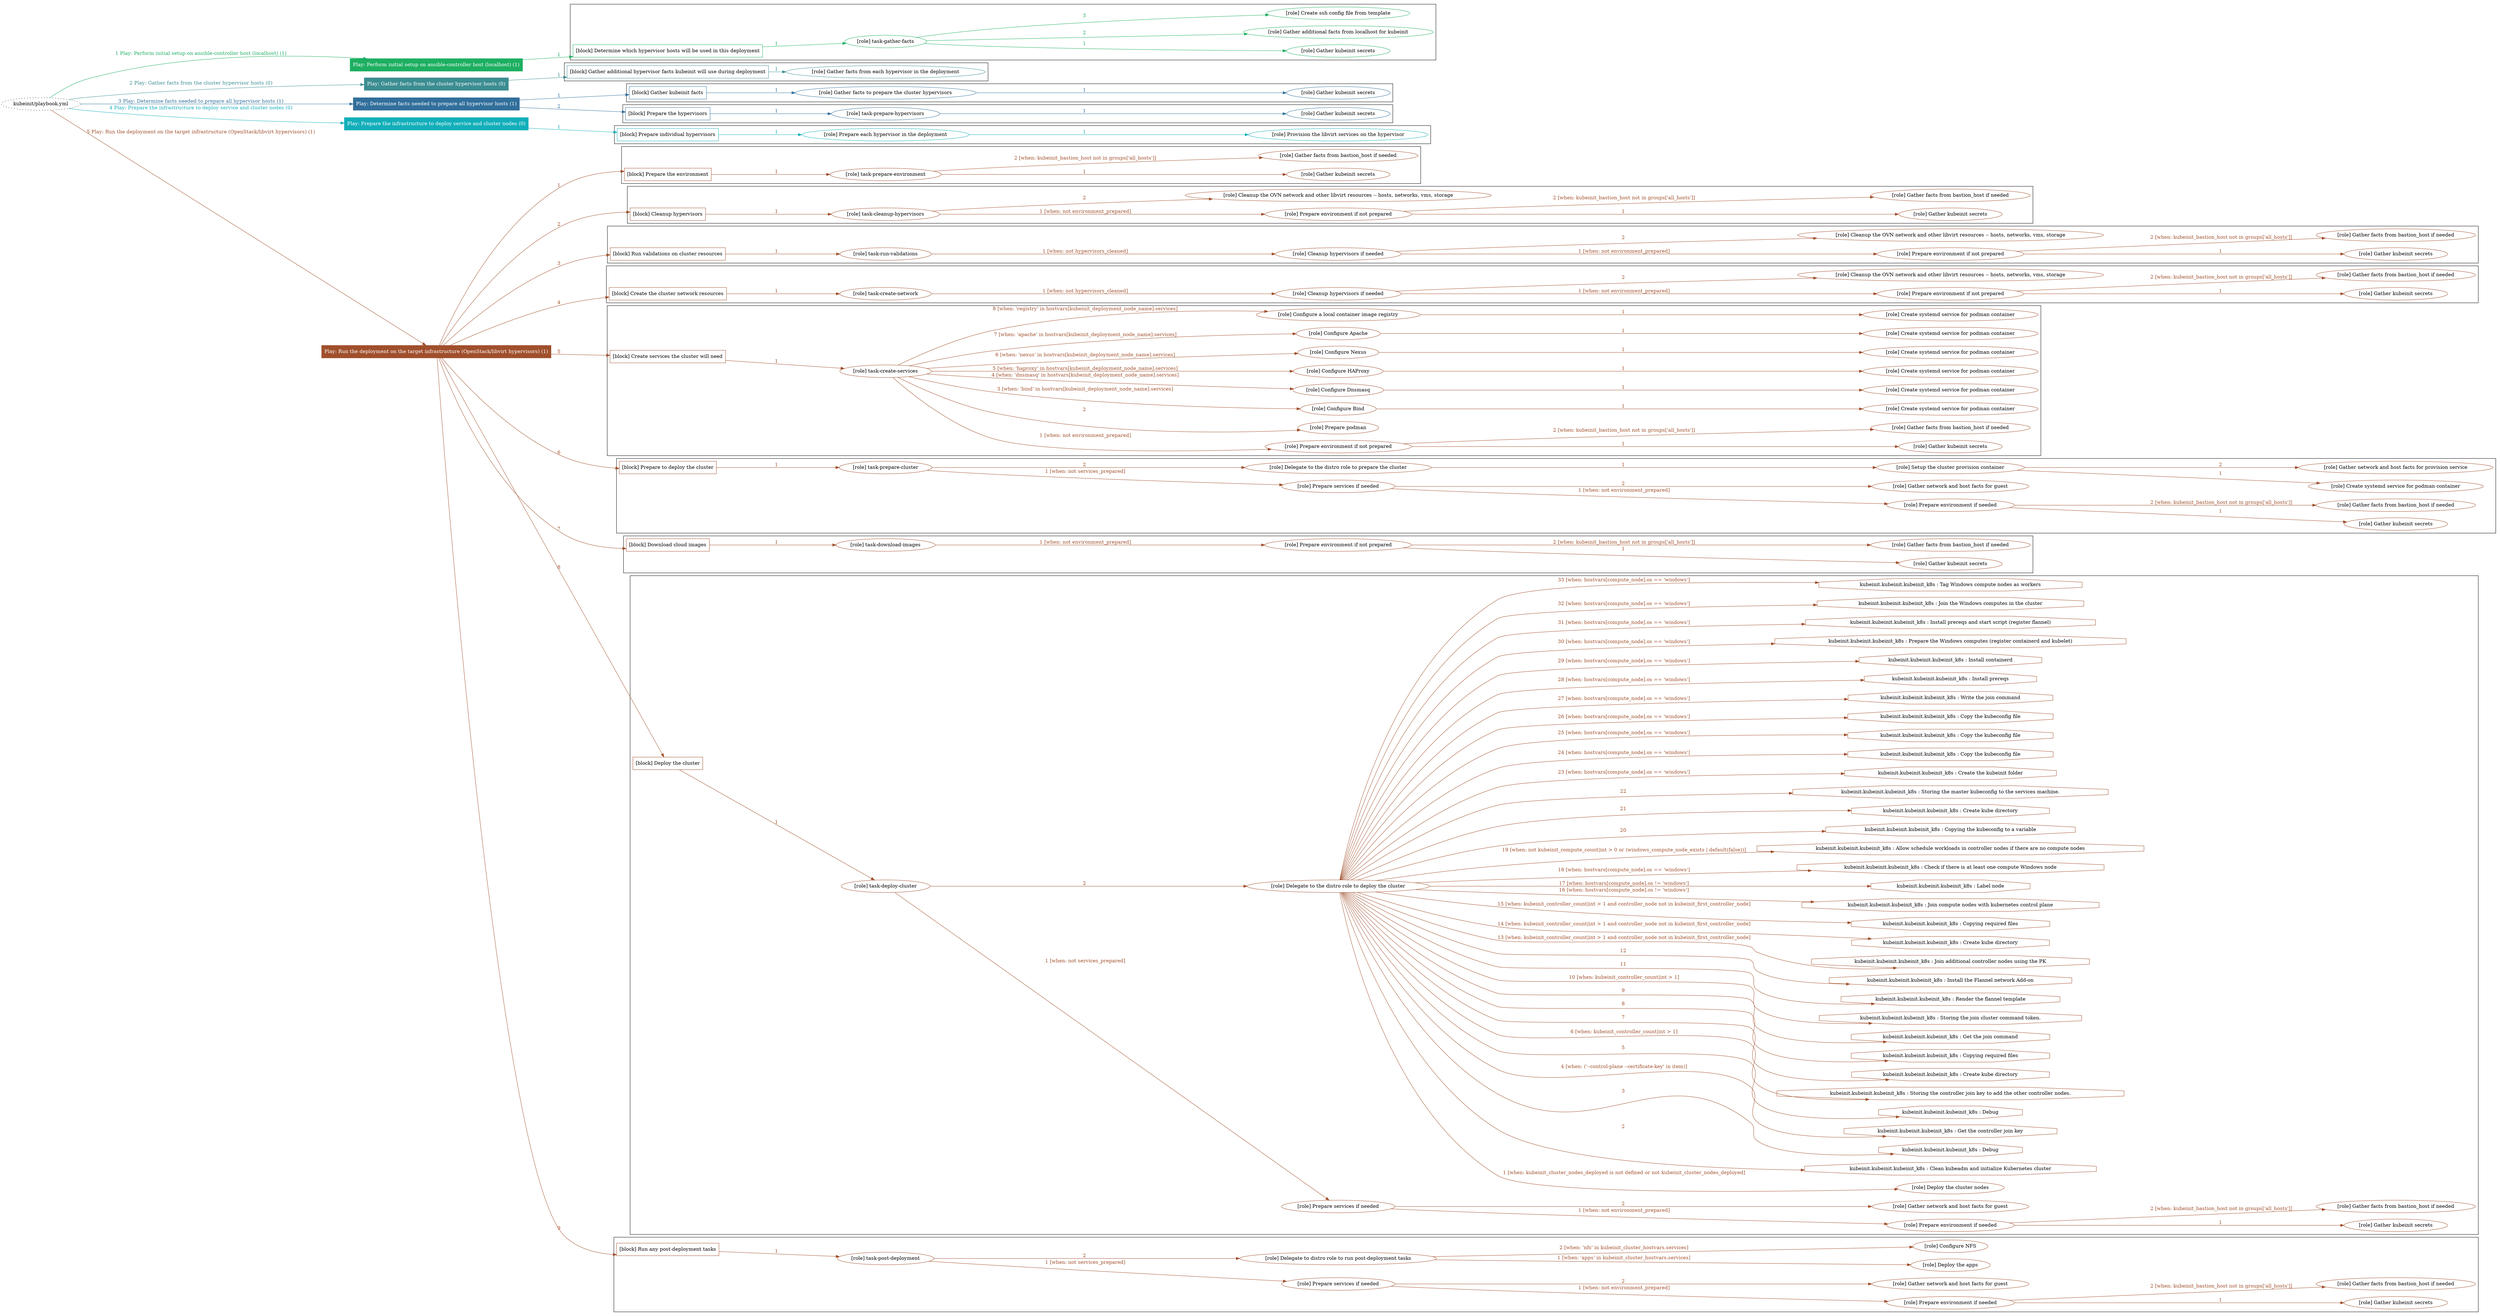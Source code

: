 digraph {
	graph [concentrate=true ordering=in rankdir=LR ratio=fill]
	edge [esep=5 sep=10]
	"kubeinit/playbook.yml" [URL="/home/runner/work/kubeinit/kubeinit/kubeinit/playbook.yml" id=playbook_4c40ba21 style=dotted]
	"kubeinit/playbook.yml" -> play_a3bd9e8a [label="1 Play: Perform initial setup on ansible-controller host (localhost) (1)" color="#1daf61" fontcolor="#1daf61" id=edge_play_a3bd9e8a labeltooltip="1 Play: Perform initial setup on ansible-controller host (localhost) (1)" tooltip="1 Play: Perform initial setup on ansible-controller host (localhost) (1)"]
	subgraph "Play: Perform initial setup on ansible-controller host (localhost) (1)" {
		play_a3bd9e8a [label="Play: Perform initial setup on ansible-controller host (localhost) (1)" URL="/home/runner/work/kubeinit/kubeinit/kubeinit/playbook.yml" color="#1daf61" fontcolor="#ffffff" id=play_a3bd9e8a shape=box style=filled tooltip=localhost]
		play_a3bd9e8a -> block_dda6b4a5 [label=1 color="#1daf61" fontcolor="#1daf61" id=edge_block_dda6b4a5 labeltooltip=1 tooltip=1]
		subgraph cluster_block_dda6b4a5 {
			block_dda6b4a5 [label="[block] Determine which hypervisor hosts will be used in this deployment" URL="/home/runner/work/kubeinit/kubeinit/kubeinit/playbook.yml" color="#1daf61" id=block_dda6b4a5 labeltooltip="Determine which hypervisor hosts will be used in this deployment" shape=box tooltip="Determine which hypervisor hosts will be used in this deployment"]
			block_dda6b4a5 -> role_efe2200c [label="1 " color="#1daf61" fontcolor="#1daf61" id=edge_role_efe2200c labeltooltip="1 " tooltip="1 "]
			subgraph "task-gather-facts" {
				role_efe2200c [label="[role] task-gather-facts" URL="/home/runner/work/kubeinit/kubeinit/kubeinit/playbook.yml" color="#1daf61" id=role_efe2200c tooltip="task-gather-facts"]
				role_efe2200c -> role_47bff3f2 [label="1 " color="#1daf61" fontcolor="#1daf61" id=edge_role_47bff3f2 labeltooltip="1 " tooltip="1 "]
				subgraph "Gather kubeinit secrets" {
					role_47bff3f2 [label="[role] Gather kubeinit secrets" URL="/home/runner/.ansible/collections/ansible_collections/kubeinit/kubeinit/roles/kubeinit_prepare/tasks/build_hypervisors_group.yml" color="#1daf61" id=role_47bff3f2 tooltip="Gather kubeinit secrets"]
				}
				role_efe2200c -> role_de232d3c [label="2 " color="#1daf61" fontcolor="#1daf61" id=edge_role_de232d3c labeltooltip="2 " tooltip="2 "]
				subgraph "Gather additional facts from localhost for kubeinit" {
					role_de232d3c [label="[role] Gather additional facts from localhost for kubeinit" URL="/home/runner/.ansible/collections/ansible_collections/kubeinit/kubeinit/roles/kubeinit_prepare/tasks/build_hypervisors_group.yml" color="#1daf61" id=role_de232d3c tooltip="Gather additional facts from localhost for kubeinit"]
				}
				role_efe2200c -> role_6bc94d20 [label="3 " color="#1daf61" fontcolor="#1daf61" id=edge_role_6bc94d20 labeltooltip="3 " tooltip="3 "]
				subgraph "Create ssh config file from template" {
					role_6bc94d20 [label="[role] Create ssh config file from template" URL="/home/runner/.ansible/collections/ansible_collections/kubeinit/kubeinit/roles/kubeinit_prepare/tasks/build_hypervisors_group.yml" color="#1daf61" id=role_6bc94d20 tooltip="Create ssh config file from template"]
				}
			}
		}
	}
	"kubeinit/playbook.yml" -> play_67f2993e [label="2 Play: Gather facts from the cluster hypervisor hosts (0)" color="#3b8d91" fontcolor="#3b8d91" id=edge_play_67f2993e labeltooltip="2 Play: Gather facts from the cluster hypervisor hosts (0)" tooltip="2 Play: Gather facts from the cluster hypervisor hosts (0)"]
	subgraph "Play: Gather facts from the cluster hypervisor hosts (0)" {
		play_67f2993e [label="Play: Gather facts from the cluster hypervisor hosts (0)" URL="/home/runner/work/kubeinit/kubeinit/kubeinit/playbook.yml" color="#3b8d91" fontcolor="#ffffff" id=play_67f2993e shape=box style=filled tooltip="Play: Gather facts from the cluster hypervisor hosts (0)"]
		play_67f2993e -> block_e6540af1 [label=1 color="#3b8d91" fontcolor="#3b8d91" id=edge_block_e6540af1 labeltooltip=1 tooltip=1]
		subgraph cluster_block_e6540af1 {
			block_e6540af1 [label="[block] Gather additional hypervisor facts kubeinit will use during deployment" URL="/home/runner/work/kubeinit/kubeinit/kubeinit/playbook.yml" color="#3b8d91" id=block_e6540af1 labeltooltip="Gather additional hypervisor facts kubeinit will use during deployment" shape=box tooltip="Gather additional hypervisor facts kubeinit will use during deployment"]
			block_e6540af1 -> role_2d55847c [label="1 " color="#3b8d91" fontcolor="#3b8d91" id=edge_role_2d55847c labeltooltip="1 " tooltip="1 "]
			subgraph "Gather facts from each hypervisor in the deployment" {
				role_2d55847c [label="[role] Gather facts from each hypervisor in the deployment" URL="/home/runner/work/kubeinit/kubeinit/kubeinit/playbook.yml" color="#3b8d91" id=role_2d55847c tooltip="Gather facts from each hypervisor in the deployment"]
			}
		}
	}
	"kubeinit/playbook.yml" -> play_d67895c7 [label="3 Play: Determine facts needed to prepare all hypervisor hosts (1)" color="#316f9b" fontcolor="#316f9b" id=edge_play_d67895c7 labeltooltip="3 Play: Determine facts needed to prepare all hypervisor hosts (1)" tooltip="3 Play: Determine facts needed to prepare all hypervisor hosts (1)"]
	subgraph "Play: Determine facts needed to prepare all hypervisor hosts (1)" {
		play_d67895c7 [label="Play: Determine facts needed to prepare all hypervisor hosts (1)" URL="/home/runner/work/kubeinit/kubeinit/kubeinit/playbook.yml" color="#316f9b" fontcolor="#ffffff" id=play_d67895c7 shape=box style=filled tooltip=localhost]
		play_d67895c7 -> block_369bb8bf [label=1 color="#316f9b" fontcolor="#316f9b" id=edge_block_369bb8bf labeltooltip=1 tooltip=1]
		subgraph cluster_block_369bb8bf {
			block_369bb8bf [label="[block] Gather kubeinit facts" URL="/home/runner/work/kubeinit/kubeinit/kubeinit/playbook.yml" color="#316f9b" id=block_369bb8bf labeltooltip="Gather kubeinit facts" shape=box tooltip="Gather kubeinit facts"]
			block_369bb8bf -> role_7d0f8282 [label="1 " color="#316f9b" fontcolor="#316f9b" id=edge_role_7d0f8282 labeltooltip="1 " tooltip="1 "]
			subgraph "Gather facts to prepare the cluster hypervisors" {
				role_7d0f8282 [label="[role] Gather facts to prepare the cluster hypervisors" URL="/home/runner/work/kubeinit/kubeinit/kubeinit/playbook.yml" color="#316f9b" id=role_7d0f8282 tooltip="Gather facts to prepare the cluster hypervisors"]
				role_7d0f8282 -> role_c73b515b [label="1 " color="#316f9b" fontcolor="#316f9b" id=edge_role_c73b515b labeltooltip="1 " tooltip="1 "]
				subgraph "Gather kubeinit secrets" {
					role_c73b515b [label="[role] Gather kubeinit secrets" URL="/home/runner/.ansible/collections/ansible_collections/kubeinit/kubeinit/roles/kubeinit_prepare/tasks/gather_kubeinit_facts.yml" color="#316f9b" id=role_c73b515b tooltip="Gather kubeinit secrets"]
				}
			}
		}
		play_d67895c7 -> block_7b0ee7c3 [label=2 color="#316f9b" fontcolor="#316f9b" id=edge_block_7b0ee7c3 labeltooltip=2 tooltip=2]
		subgraph cluster_block_7b0ee7c3 {
			block_7b0ee7c3 [label="[block] Prepare the hypervisors" URL="/home/runner/work/kubeinit/kubeinit/kubeinit/playbook.yml" color="#316f9b" id=block_7b0ee7c3 labeltooltip="Prepare the hypervisors" shape=box tooltip="Prepare the hypervisors"]
			block_7b0ee7c3 -> role_ab15efde [label="1 " color="#316f9b" fontcolor="#316f9b" id=edge_role_ab15efde labeltooltip="1 " tooltip="1 "]
			subgraph "task-prepare-hypervisors" {
				role_ab15efde [label="[role] task-prepare-hypervisors" URL="/home/runner/work/kubeinit/kubeinit/kubeinit/playbook.yml" color="#316f9b" id=role_ab15efde tooltip="task-prepare-hypervisors"]
				role_ab15efde -> role_67680567 [label="1 " color="#316f9b" fontcolor="#316f9b" id=edge_role_67680567 labeltooltip="1 " tooltip="1 "]
				subgraph "Gather kubeinit secrets" {
					role_67680567 [label="[role] Gather kubeinit secrets" URL="/home/runner/.ansible/collections/ansible_collections/kubeinit/kubeinit/roles/kubeinit_prepare/tasks/gather_kubeinit_facts.yml" color="#316f9b" id=role_67680567 tooltip="Gather kubeinit secrets"]
				}
			}
		}
	}
	"kubeinit/playbook.yml" -> play_17c6b435 [label="4 Play: Prepare the infrastructure to deploy service and cluster nodes (0)" color="#12afba" fontcolor="#12afba" id=edge_play_17c6b435 labeltooltip="4 Play: Prepare the infrastructure to deploy service and cluster nodes (0)" tooltip="4 Play: Prepare the infrastructure to deploy service and cluster nodes (0)"]
	subgraph "Play: Prepare the infrastructure to deploy service and cluster nodes (0)" {
		play_17c6b435 [label="Play: Prepare the infrastructure to deploy service and cluster nodes (0)" URL="/home/runner/work/kubeinit/kubeinit/kubeinit/playbook.yml" color="#12afba" fontcolor="#ffffff" id=play_17c6b435 shape=box style=filled tooltip="Play: Prepare the infrastructure to deploy service and cluster nodes (0)"]
		play_17c6b435 -> block_ae511231 [label=1 color="#12afba" fontcolor="#12afba" id=edge_block_ae511231 labeltooltip=1 tooltip=1]
		subgraph cluster_block_ae511231 {
			block_ae511231 [label="[block] Prepare individual hypervisors" URL="/home/runner/work/kubeinit/kubeinit/kubeinit/playbook.yml" color="#12afba" id=block_ae511231 labeltooltip="Prepare individual hypervisors" shape=box tooltip="Prepare individual hypervisors"]
			block_ae511231 -> role_47b995a5 [label="1 " color="#12afba" fontcolor="#12afba" id=edge_role_47b995a5 labeltooltip="1 " tooltip="1 "]
			subgraph "Prepare each hypervisor in the deployment" {
				role_47b995a5 [label="[role] Prepare each hypervisor in the deployment" URL="/home/runner/work/kubeinit/kubeinit/kubeinit/playbook.yml" color="#12afba" id=role_47b995a5 tooltip="Prepare each hypervisor in the deployment"]
				role_47b995a5 -> role_5e467d63 [label="1 " color="#12afba" fontcolor="#12afba" id=edge_role_5e467d63 labeltooltip="1 " tooltip="1 "]
				subgraph "Provision the libvirt services on the hypervisor" {
					role_5e467d63 [label="[role] Provision the libvirt services on the hypervisor" URL="/home/runner/.ansible/collections/ansible_collections/kubeinit/kubeinit/roles/kubeinit_prepare/tasks/prepare_hypervisor.yml" color="#12afba" id=role_5e467d63 tooltip="Provision the libvirt services on the hypervisor"]
				}
			}
		}
	}
	"kubeinit/playbook.yml" -> play_91ffd7db [label="5 Play: Run the deployment on the target infrastructure (OpenStack/libvirt hypervisors) (1)" color="#a04f2c" fontcolor="#a04f2c" id=edge_play_91ffd7db labeltooltip="5 Play: Run the deployment on the target infrastructure (OpenStack/libvirt hypervisors) (1)" tooltip="5 Play: Run the deployment on the target infrastructure (OpenStack/libvirt hypervisors) (1)"]
	subgraph "Play: Run the deployment on the target infrastructure (OpenStack/libvirt hypervisors) (1)" {
		play_91ffd7db [label="Play: Run the deployment on the target infrastructure (OpenStack/libvirt hypervisors) (1)" URL="/home/runner/work/kubeinit/kubeinit/kubeinit/playbook.yml" color="#a04f2c" fontcolor="#ffffff" id=play_91ffd7db shape=box style=filled tooltip=localhost]
		play_91ffd7db -> block_7ad65d5b [label=1 color="#a04f2c" fontcolor="#a04f2c" id=edge_block_7ad65d5b labeltooltip=1 tooltip=1]
		subgraph cluster_block_7ad65d5b {
			block_7ad65d5b [label="[block] Prepare the environment" URL="/home/runner/work/kubeinit/kubeinit/kubeinit/playbook.yml" color="#a04f2c" id=block_7ad65d5b labeltooltip="Prepare the environment" shape=box tooltip="Prepare the environment"]
			block_7ad65d5b -> role_ce255aca [label="1 " color="#a04f2c" fontcolor="#a04f2c" id=edge_role_ce255aca labeltooltip="1 " tooltip="1 "]
			subgraph "task-prepare-environment" {
				role_ce255aca [label="[role] task-prepare-environment" URL="/home/runner/work/kubeinit/kubeinit/kubeinit/playbook.yml" color="#a04f2c" id=role_ce255aca tooltip="task-prepare-environment"]
				role_ce255aca -> role_da759735 [label="1 " color="#a04f2c" fontcolor="#a04f2c" id=edge_role_da759735 labeltooltip="1 " tooltip="1 "]
				subgraph "Gather kubeinit secrets" {
					role_da759735 [label="[role] Gather kubeinit secrets" URL="/home/runner/.ansible/collections/ansible_collections/kubeinit/kubeinit/roles/kubeinit_prepare/tasks/gather_kubeinit_facts.yml" color="#a04f2c" id=role_da759735 tooltip="Gather kubeinit secrets"]
				}
				role_ce255aca -> role_be535691 [label="2 [when: kubeinit_bastion_host not in groups['all_hosts']]" color="#a04f2c" fontcolor="#a04f2c" id=edge_role_be535691 labeltooltip="2 [when: kubeinit_bastion_host not in groups['all_hosts']]" tooltip="2 [when: kubeinit_bastion_host not in groups['all_hosts']]"]
				subgraph "Gather facts from bastion_host if needed" {
					role_be535691 [label="[role] Gather facts from bastion_host if needed" URL="/home/runner/.ansible/collections/ansible_collections/kubeinit/kubeinit/roles/kubeinit_prepare/tasks/main.yml" color="#a04f2c" id=role_be535691 tooltip="Gather facts from bastion_host if needed"]
				}
			}
		}
		play_91ffd7db -> block_b0c925e7 [label=2 color="#a04f2c" fontcolor="#a04f2c" id=edge_block_b0c925e7 labeltooltip=2 tooltip=2]
		subgraph cluster_block_b0c925e7 {
			block_b0c925e7 [label="[block] Cleanup hypervisors" URL="/home/runner/work/kubeinit/kubeinit/kubeinit/playbook.yml" color="#a04f2c" id=block_b0c925e7 labeltooltip="Cleanup hypervisors" shape=box tooltip="Cleanup hypervisors"]
			block_b0c925e7 -> role_1d63558d [label="1 " color="#a04f2c" fontcolor="#a04f2c" id=edge_role_1d63558d labeltooltip="1 " tooltip="1 "]
			subgraph "task-cleanup-hypervisors" {
				role_1d63558d [label="[role] task-cleanup-hypervisors" URL="/home/runner/work/kubeinit/kubeinit/kubeinit/playbook.yml" color="#a04f2c" id=role_1d63558d tooltip="task-cleanup-hypervisors"]
				role_1d63558d -> role_e1ccbb9e [label="1 [when: not environment_prepared]" color="#a04f2c" fontcolor="#a04f2c" id=edge_role_e1ccbb9e labeltooltip="1 [when: not environment_prepared]" tooltip="1 [when: not environment_prepared]"]
				subgraph "Prepare environment if not prepared" {
					role_e1ccbb9e [label="[role] Prepare environment if not prepared" URL="/home/runner/.ansible/collections/ansible_collections/kubeinit/kubeinit/roles/kubeinit_libvirt/tasks/cleanup_hypervisors.yml" color="#a04f2c" id=role_e1ccbb9e tooltip="Prepare environment if not prepared"]
					role_e1ccbb9e -> role_946a3920 [label="1 " color="#a04f2c" fontcolor="#a04f2c" id=edge_role_946a3920 labeltooltip="1 " tooltip="1 "]
					subgraph "Gather kubeinit secrets" {
						role_946a3920 [label="[role] Gather kubeinit secrets" URL="/home/runner/.ansible/collections/ansible_collections/kubeinit/kubeinit/roles/kubeinit_prepare/tasks/gather_kubeinit_facts.yml" color="#a04f2c" id=role_946a3920 tooltip="Gather kubeinit secrets"]
					}
					role_e1ccbb9e -> role_81c03510 [label="2 [when: kubeinit_bastion_host not in groups['all_hosts']]" color="#a04f2c" fontcolor="#a04f2c" id=edge_role_81c03510 labeltooltip="2 [when: kubeinit_bastion_host not in groups['all_hosts']]" tooltip="2 [when: kubeinit_bastion_host not in groups['all_hosts']]"]
					subgraph "Gather facts from bastion_host if needed" {
						role_81c03510 [label="[role] Gather facts from bastion_host if needed" URL="/home/runner/.ansible/collections/ansible_collections/kubeinit/kubeinit/roles/kubeinit_prepare/tasks/main.yml" color="#a04f2c" id=role_81c03510 tooltip="Gather facts from bastion_host if needed"]
					}
				}
				role_1d63558d -> role_5fbc0a3e [label="2 " color="#a04f2c" fontcolor="#a04f2c" id=edge_role_5fbc0a3e labeltooltip="2 " tooltip="2 "]
				subgraph "Cleanup the OVN network and other libvirt resources -- hosts, networks, vms, storage" {
					role_5fbc0a3e [label="[role] Cleanup the OVN network and other libvirt resources -- hosts, networks, vms, storage" URL="/home/runner/.ansible/collections/ansible_collections/kubeinit/kubeinit/roles/kubeinit_libvirt/tasks/cleanup_hypervisors.yml" color="#a04f2c" id=role_5fbc0a3e tooltip="Cleanup the OVN network and other libvirt resources -- hosts, networks, vms, storage"]
				}
			}
		}
		play_91ffd7db -> block_b9f138a3 [label=3 color="#a04f2c" fontcolor="#a04f2c" id=edge_block_b9f138a3 labeltooltip=3 tooltip=3]
		subgraph cluster_block_b9f138a3 {
			block_b9f138a3 [label="[block] Run validations on cluster resources" URL="/home/runner/work/kubeinit/kubeinit/kubeinit/playbook.yml" color="#a04f2c" id=block_b9f138a3 labeltooltip="Run validations on cluster resources" shape=box tooltip="Run validations on cluster resources"]
			block_b9f138a3 -> role_19159645 [label="1 " color="#a04f2c" fontcolor="#a04f2c" id=edge_role_19159645 labeltooltip="1 " tooltip="1 "]
			subgraph "task-run-validations" {
				role_19159645 [label="[role] task-run-validations" URL="/home/runner/work/kubeinit/kubeinit/kubeinit/playbook.yml" color="#a04f2c" id=role_19159645 tooltip="task-run-validations"]
				role_19159645 -> role_9dbe9082 [label="1 [when: not hypervisors_cleaned]" color="#a04f2c" fontcolor="#a04f2c" id=edge_role_9dbe9082 labeltooltip="1 [when: not hypervisors_cleaned]" tooltip="1 [when: not hypervisors_cleaned]"]
				subgraph "Cleanup hypervisors if needed" {
					role_9dbe9082 [label="[role] Cleanup hypervisors if needed" URL="/home/runner/.ansible/collections/ansible_collections/kubeinit/kubeinit/roles/kubeinit_validations/tasks/main.yml" color="#a04f2c" id=role_9dbe9082 tooltip="Cleanup hypervisors if needed"]
					role_9dbe9082 -> role_39297963 [label="1 [when: not environment_prepared]" color="#a04f2c" fontcolor="#a04f2c" id=edge_role_39297963 labeltooltip="1 [when: not environment_prepared]" tooltip="1 [when: not environment_prepared]"]
					subgraph "Prepare environment if not prepared" {
						role_39297963 [label="[role] Prepare environment if not prepared" URL="/home/runner/.ansible/collections/ansible_collections/kubeinit/kubeinit/roles/kubeinit_libvirt/tasks/cleanup_hypervisors.yml" color="#a04f2c" id=role_39297963 tooltip="Prepare environment if not prepared"]
						role_39297963 -> role_3865f123 [label="1 " color="#a04f2c" fontcolor="#a04f2c" id=edge_role_3865f123 labeltooltip="1 " tooltip="1 "]
						subgraph "Gather kubeinit secrets" {
							role_3865f123 [label="[role] Gather kubeinit secrets" URL="/home/runner/.ansible/collections/ansible_collections/kubeinit/kubeinit/roles/kubeinit_prepare/tasks/gather_kubeinit_facts.yml" color="#a04f2c" id=role_3865f123 tooltip="Gather kubeinit secrets"]
						}
						role_39297963 -> role_1fa1802e [label="2 [when: kubeinit_bastion_host not in groups['all_hosts']]" color="#a04f2c" fontcolor="#a04f2c" id=edge_role_1fa1802e labeltooltip="2 [when: kubeinit_bastion_host not in groups['all_hosts']]" tooltip="2 [when: kubeinit_bastion_host not in groups['all_hosts']]"]
						subgraph "Gather facts from bastion_host if needed" {
							role_1fa1802e [label="[role] Gather facts from bastion_host if needed" URL="/home/runner/.ansible/collections/ansible_collections/kubeinit/kubeinit/roles/kubeinit_prepare/tasks/main.yml" color="#a04f2c" id=role_1fa1802e tooltip="Gather facts from bastion_host if needed"]
						}
					}
					role_9dbe9082 -> role_76ed72f3 [label="2 " color="#a04f2c" fontcolor="#a04f2c" id=edge_role_76ed72f3 labeltooltip="2 " tooltip="2 "]
					subgraph "Cleanup the OVN network and other libvirt resources -- hosts, networks, vms, storage" {
						role_76ed72f3 [label="[role] Cleanup the OVN network and other libvirt resources -- hosts, networks, vms, storage" URL="/home/runner/.ansible/collections/ansible_collections/kubeinit/kubeinit/roles/kubeinit_libvirt/tasks/cleanup_hypervisors.yml" color="#a04f2c" id=role_76ed72f3 tooltip="Cleanup the OVN network and other libvirt resources -- hosts, networks, vms, storage"]
					}
				}
			}
		}
		play_91ffd7db -> block_3a864507 [label=4 color="#a04f2c" fontcolor="#a04f2c" id=edge_block_3a864507 labeltooltip=4 tooltip=4]
		subgraph cluster_block_3a864507 {
			block_3a864507 [label="[block] Create the cluster network resources" URL="/home/runner/work/kubeinit/kubeinit/kubeinit/playbook.yml" color="#a04f2c" id=block_3a864507 labeltooltip="Create the cluster network resources" shape=box tooltip="Create the cluster network resources"]
			block_3a864507 -> role_a3069cf5 [label="1 " color="#a04f2c" fontcolor="#a04f2c" id=edge_role_a3069cf5 labeltooltip="1 " tooltip="1 "]
			subgraph "task-create-network" {
				role_a3069cf5 [label="[role] task-create-network" URL="/home/runner/work/kubeinit/kubeinit/kubeinit/playbook.yml" color="#a04f2c" id=role_a3069cf5 tooltip="task-create-network"]
				role_a3069cf5 -> role_c3d28354 [label="1 [when: not hypervisors_cleaned]" color="#a04f2c" fontcolor="#a04f2c" id=edge_role_c3d28354 labeltooltip="1 [when: not hypervisors_cleaned]" tooltip="1 [when: not hypervisors_cleaned]"]
				subgraph "Cleanup hypervisors if needed" {
					role_c3d28354 [label="[role] Cleanup hypervisors if needed" URL="/home/runner/.ansible/collections/ansible_collections/kubeinit/kubeinit/roles/kubeinit_libvirt/tasks/create_network.yml" color="#a04f2c" id=role_c3d28354 tooltip="Cleanup hypervisors if needed"]
					role_c3d28354 -> role_08bb6990 [label="1 [when: not environment_prepared]" color="#a04f2c" fontcolor="#a04f2c" id=edge_role_08bb6990 labeltooltip="1 [when: not environment_prepared]" tooltip="1 [when: not environment_prepared]"]
					subgraph "Prepare environment if not prepared" {
						role_08bb6990 [label="[role] Prepare environment if not prepared" URL="/home/runner/.ansible/collections/ansible_collections/kubeinit/kubeinit/roles/kubeinit_libvirt/tasks/cleanup_hypervisors.yml" color="#a04f2c" id=role_08bb6990 tooltip="Prepare environment if not prepared"]
						role_08bb6990 -> role_240a7e91 [label="1 " color="#a04f2c" fontcolor="#a04f2c" id=edge_role_240a7e91 labeltooltip="1 " tooltip="1 "]
						subgraph "Gather kubeinit secrets" {
							role_240a7e91 [label="[role] Gather kubeinit secrets" URL="/home/runner/.ansible/collections/ansible_collections/kubeinit/kubeinit/roles/kubeinit_prepare/tasks/gather_kubeinit_facts.yml" color="#a04f2c" id=role_240a7e91 tooltip="Gather kubeinit secrets"]
						}
						role_08bb6990 -> role_019cbcd2 [label="2 [when: kubeinit_bastion_host not in groups['all_hosts']]" color="#a04f2c" fontcolor="#a04f2c" id=edge_role_019cbcd2 labeltooltip="2 [when: kubeinit_bastion_host not in groups['all_hosts']]" tooltip="2 [when: kubeinit_bastion_host not in groups['all_hosts']]"]
						subgraph "Gather facts from bastion_host if needed" {
							role_019cbcd2 [label="[role] Gather facts from bastion_host if needed" URL="/home/runner/.ansible/collections/ansible_collections/kubeinit/kubeinit/roles/kubeinit_prepare/tasks/main.yml" color="#a04f2c" id=role_019cbcd2 tooltip="Gather facts from bastion_host if needed"]
						}
					}
					role_c3d28354 -> role_19b8103b [label="2 " color="#a04f2c" fontcolor="#a04f2c" id=edge_role_19b8103b labeltooltip="2 " tooltip="2 "]
					subgraph "Cleanup the OVN network and other libvirt resources -- hosts, networks, vms, storage" {
						role_19b8103b [label="[role] Cleanup the OVN network and other libvirt resources -- hosts, networks, vms, storage" URL="/home/runner/.ansible/collections/ansible_collections/kubeinit/kubeinit/roles/kubeinit_libvirt/tasks/cleanup_hypervisors.yml" color="#a04f2c" id=role_19b8103b tooltip="Cleanup the OVN network and other libvirt resources -- hosts, networks, vms, storage"]
					}
				}
			}
		}
		play_91ffd7db -> block_f4f77bf3 [label=5 color="#a04f2c" fontcolor="#a04f2c" id=edge_block_f4f77bf3 labeltooltip=5 tooltip=5]
		subgraph cluster_block_f4f77bf3 {
			block_f4f77bf3 [label="[block] Create services the cluster will need" URL="/home/runner/work/kubeinit/kubeinit/kubeinit/playbook.yml" color="#a04f2c" id=block_f4f77bf3 labeltooltip="Create services the cluster will need" shape=box tooltip="Create services the cluster will need"]
			block_f4f77bf3 -> role_a370c800 [label="1 " color="#a04f2c" fontcolor="#a04f2c" id=edge_role_a370c800 labeltooltip="1 " tooltip="1 "]
			subgraph "task-create-services" {
				role_a370c800 [label="[role] task-create-services" URL="/home/runner/work/kubeinit/kubeinit/kubeinit/playbook.yml" color="#a04f2c" id=role_a370c800 tooltip="task-create-services"]
				role_a370c800 -> role_b0c7ab03 [label="1 [when: not environment_prepared]" color="#a04f2c" fontcolor="#a04f2c" id=edge_role_b0c7ab03 labeltooltip="1 [when: not environment_prepared]" tooltip="1 [when: not environment_prepared]"]
				subgraph "Prepare environment if not prepared" {
					role_b0c7ab03 [label="[role] Prepare environment if not prepared" URL="/home/runner/.ansible/collections/ansible_collections/kubeinit/kubeinit/roles/kubeinit_services/tasks/main.yml" color="#a04f2c" id=role_b0c7ab03 tooltip="Prepare environment if not prepared"]
					role_b0c7ab03 -> role_4cad5967 [label="1 " color="#a04f2c" fontcolor="#a04f2c" id=edge_role_4cad5967 labeltooltip="1 " tooltip="1 "]
					subgraph "Gather kubeinit secrets" {
						role_4cad5967 [label="[role] Gather kubeinit secrets" URL="/home/runner/.ansible/collections/ansible_collections/kubeinit/kubeinit/roles/kubeinit_prepare/tasks/gather_kubeinit_facts.yml" color="#a04f2c" id=role_4cad5967 tooltip="Gather kubeinit secrets"]
					}
					role_b0c7ab03 -> role_d4cedfe7 [label="2 [when: kubeinit_bastion_host not in groups['all_hosts']]" color="#a04f2c" fontcolor="#a04f2c" id=edge_role_d4cedfe7 labeltooltip="2 [when: kubeinit_bastion_host not in groups['all_hosts']]" tooltip="2 [when: kubeinit_bastion_host not in groups['all_hosts']]"]
					subgraph "Gather facts from bastion_host if needed" {
						role_d4cedfe7 [label="[role] Gather facts from bastion_host if needed" URL="/home/runner/.ansible/collections/ansible_collections/kubeinit/kubeinit/roles/kubeinit_prepare/tasks/main.yml" color="#a04f2c" id=role_d4cedfe7 tooltip="Gather facts from bastion_host if needed"]
					}
				}
				role_a370c800 -> role_43d2a792 [label="2 " color="#a04f2c" fontcolor="#a04f2c" id=edge_role_43d2a792 labeltooltip="2 " tooltip="2 "]
				subgraph "Prepare podman" {
					role_43d2a792 [label="[role] Prepare podman" URL="/home/runner/.ansible/collections/ansible_collections/kubeinit/kubeinit/roles/kubeinit_services/tasks/00_create_service_pod.yml" color="#a04f2c" id=role_43d2a792 tooltip="Prepare podman"]
				}
				role_a370c800 -> role_7f0ff5c3 [label="3 [when: 'bind' in hostvars[kubeinit_deployment_node_name].services]" color="#a04f2c" fontcolor="#a04f2c" id=edge_role_7f0ff5c3 labeltooltip="3 [when: 'bind' in hostvars[kubeinit_deployment_node_name].services]" tooltip="3 [when: 'bind' in hostvars[kubeinit_deployment_node_name].services]"]
				subgraph "Configure Bind" {
					role_7f0ff5c3 [label="[role] Configure Bind" URL="/home/runner/.ansible/collections/ansible_collections/kubeinit/kubeinit/roles/kubeinit_services/tasks/start_services_containers.yml" color="#a04f2c" id=role_7f0ff5c3 tooltip="Configure Bind"]
					role_7f0ff5c3 -> role_9d6c83fd [label="1 " color="#a04f2c" fontcolor="#a04f2c" id=edge_role_9d6c83fd labeltooltip="1 " tooltip="1 "]
					subgraph "Create systemd service for podman container" {
						role_9d6c83fd [label="[role] Create systemd service for podman container" URL="/home/runner/.ansible/collections/ansible_collections/kubeinit/kubeinit/roles/kubeinit_bind/tasks/main.yml" color="#a04f2c" id=role_9d6c83fd tooltip="Create systemd service for podman container"]
					}
				}
				role_a370c800 -> role_8d7fd1a9 [label="4 [when: 'dnsmasq' in hostvars[kubeinit_deployment_node_name].services]" color="#a04f2c" fontcolor="#a04f2c" id=edge_role_8d7fd1a9 labeltooltip="4 [when: 'dnsmasq' in hostvars[kubeinit_deployment_node_name].services]" tooltip="4 [when: 'dnsmasq' in hostvars[kubeinit_deployment_node_name].services]"]
				subgraph "Configure Dnsmasq" {
					role_8d7fd1a9 [label="[role] Configure Dnsmasq" URL="/home/runner/.ansible/collections/ansible_collections/kubeinit/kubeinit/roles/kubeinit_services/tasks/start_services_containers.yml" color="#a04f2c" id=role_8d7fd1a9 tooltip="Configure Dnsmasq"]
					role_8d7fd1a9 -> role_4ef0ffd8 [label="1 " color="#a04f2c" fontcolor="#a04f2c" id=edge_role_4ef0ffd8 labeltooltip="1 " tooltip="1 "]
					subgraph "Create systemd service for podman container" {
						role_4ef0ffd8 [label="[role] Create systemd service for podman container" URL="/home/runner/.ansible/collections/ansible_collections/kubeinit/kubeinit/roles/kubeinit_dnsmasq/tasks/main.yml" color="#a04f2c" id=role_4ef0ffd8 tooltip="Create systemd service for podman container"]
					}
				}
				role_a370c800 -> role_5d1da604 [label="5 [when: 'haproxy' in hostvars[kubeinit_deployment_node_name].services]" color="#a04f2c" fontcolor="#a04f2c" id=edge_role_5d1da604 labeltooltip="5 [when: 'haproxy' in hostvars[kubeinit_deployment_node_name].services]" tooltip="5 [when: 'haproxy' in hostvars[kubeinit_deployment_node_name].services]"]
				subgraph "Configure HAProxy" {
					role_5d1da604 [label="[role] Configure HAProxy" URL="/home/runner/.ansible/collections/ansible_collections/kubeinit/kubeinit/roles/kubeinit_services/tasks/start_services_containers.yml" color="#a04f2c" id=role_5d1da604 tooltip="Configure HAProxy"]
					role_5d1da604 -> role_e6d3ceea [label="1 " color="#a04f2c" fontcolor="#a04f2c" id=edge_role_e6d3ceea labeltooltip="1 " tooltip="1 "]
					subgraph "Create systemd service for podman container" {
						role_e6d3ceea [label="[role] Create systemd service for podman container" URL="/home/runner/.ansible/collections/ansible_collections/kubeinit/kubeinit/roles/kubeinit_haproxy/tasks/main.yml" color="#a04f2c" id=role_e6d3ceea tooltip="Create systemd service for podman container"]
					}
				}
				role_a370c800 -> role_0ebf638f [label="6 [when: 'nexus' in hostvars[kubeinit_deployment_node_name].services]" color="#a04f2c" fontcolor="#a04f2c" id=edge_role_0ebf638f labeltooltip="6 [when: 'nexus' in hostvars[kubeinit_deployment_node_name].services]" tooltip="6 [when: 'nexus' in hostvars[kubeinit_deployment_node_name].services]"]
				subgraph "Configure Nexus" {
					role_0ebf638f [label="[role] Configure Nexus" URL="/home/runner/.ansible/collections/ansible_collections/kubeinit/kubeinit/roles/kubeinit_services/tasks/start_services_containers.yml" color="#a04f2c" id=role_0ebf638f tooltip="Configure Nexus"]
					role_0ebf638f -> role_beedafbb [label="1 " color="#a04f2c" fontcolor="#a04f2c" id=edge_role_beedafbb labeltooltip="1 " tooltip="1 "]
					subgraph "Create systemd service for podman container" {
						role_beedafbb [label="[role] Create systemd service for podman container" URL="/home/runner/.ansible/collections/ansible_collections/kubeinit/kubeinit/roles/kubeinit_nexus/tasks/main.yml" color="#a04f2c" id=role_beedafbb tooltip="Create systemd service for podman container"]
					}
				}
				role_a370c800 -> role_e2176c64 [label="7 [when: 'apache' in hostvars[kubeinit_deployment_node_name].services]" color="#a04f2c" fontcolor="#a04f2c" id=edge_role_e2176c64 labeltooltip="7 [when: 'apache' in hostvars[kubeinit_deployment_node_name].services]" tooltip="7 [when: 'apache' in hostvars[kubeinit_deployment_node_name].services]"]
				subgraph "Configure Apache" {
					role_e2176c64 [label="[role] Configure Apache" URL="/home/runner/.ansible/collections/ansible_collections/kubeinit/kubeinit/roles/kubeinit_services/tasks/start_services_containers.yml" color="#a04f2c" id=role_e2176c64 tooltip="Configure Apache"]
					role_e2176c64 -> role_81b14529 [label="1 " color="#a04f2c" fontcolor="#a04f2c" id=edge_role_81b14529 labeltooltip="1 " tooltip="1 "]
					subgraph "Create systemd service for podman container" {
						role_81b14529 [label="[role] Create systemd service for podman container" URL="/home/runner/.ansible/collections/ansible_collections/kubeinit/kubeinit/roles/kubeinit_apache/tasks/main.yml" color="#a04f2c" id=role_81b14529 tooltip="Create systemd service for podman container"]
					}
				}
				role_a370c800 -> role_5464c9a5 [label="8 [when: 'registry' in hostvars[kubeinit_deployment_node_name].services]" color="#a04f2c" fontcolor="#a04f2c" id=edge_role_5464c9a5 labeltooltip="8 [when: 'registry' in hostvars[kubeinit_deployment_node_name].services]" tooltip="8 [when: 'registry' in hostvars[kubeinit_deployment_node_name].services]"]
				subgraph "Configure a local container image registry" {
					role_5464c9a5 [label="[role] Configure a local container image registry" URL="/home/runner/.ansible/collections/ansible_collections/kubeinit/kubeinit/roles/kubeinit_services/tasks/start_services_containers.yml" color="#a04f2c" id=role_5464c9a5 tooltip="Configure a local container image registry"]
					role_5464c9a5 -> role_9e406520 [label="1 " color="#a04f2c" fontcolor="#a04f2c" id=edge_role_9e406520 labeltooltip="1 " tooltip="1 "]
					subgraph "Create systemd service for podman container" {
						role_9e406520 [label="[role] Create systemd service for podman container" URL="/home/runner/.ansible/collections/ansible_collections/kubeinit/kubeinit/roles/kubeinit_registry/tasks/main.yml" color="#a04f2c" id=role_9e406520 tooltip="Create systemd service for podman container"]
					}
				}
			}
		}
		play_91ffd7db -> block_26232709 [label=6 color="#a04f2c" fontcolor="#a04f2c" id=edge_block_26232709 labeltooltip=6 tooltip=6]
		subgraph cluster_block_26232709 {
			block_26232709 [label="[block] Prepare to deploy the cluster" URL="/home/runner/work/kubeinit/kubeinit/kubeinit/playbook.yml" color="#a04f2c" id=block_26232709 labeltooltip="Prepare to deploy the cluster" shape=box tooltip="Prepare to deploy the cluster"]
			block_26232709 -> role_4132cb1c [label="1 " color="#a04f2c" fontcolor="#a04f2c" id=edge_role_4132cb1c labeltooltip="1 " tooltip="1 "]
			subgraph "task-prepare-cluster" {
				role_4132cb1c [label="[role] task-prepare-cluster" URL="/home/runner/work/kubeinit/kubeinit/kubeinit/playbook.yml" color="#a04f2c" id=role_4132cb1c tooltip="task-prepare-cluster"]
				role_4132cb1c -> role_0aafcb59 [label="1 [when: not services_prepared]" color="#a04f2c" fontcolor="#a04f2c" id=edge_role_0aafcb59 labeltooltip="1 [when: not services_prepared]" tooltip="1 [when: not services_prepared]"]
				subgraph "Prepare services if needed" {
					role_0aafcb59 [label="[role] Prepare services if needed" URL="/home/runner/.ansible/collections/ansible_collections/kubeinit/kubeinit/roles/kubeinit_prepare/tasks/prepare_cluster.yml" color="#a04f2c" id=role_0aafcb59 tooltip="Prepare services if needed"]
					role_0aafcb59 -> role_8f7e8979 [label="1 [when: not environment_prepared]" color="#a04f2c" fontcolor="#a04f2c" id=edge_role_8f7e8979 labeltooltip="1 [when: not environment_prepared]" tooltip="1 [when: not environment_prepared]"]
					subgraph "Prepare environment if needed" {
						role_8f7e8979 [label="[role] Prepare environment if needed" URL="/home/runner/.ansible/collections/ansible_collections/kubeinit/kubeinit/roles/kubeinit_services/tasks/prepare_services.yml" color="#a04f2c" id=role_8f7e8979 tooltip="Prepare environment if needed"]
						role_8f7e8979 -> role_6cbe8bb1 [label="1 " color="#a04f2c" fontcolor="#a04f2c" id=edge_role_6cbe8bb1 labeltooltip="1 " tooltip="1 "]
						subgraph "Gather kubeinit secrets" {
							role_6cbe8bb1 [label="[role] Gather kubeinit secrets" URL="/home/runner/.ansible/collections/ansible_collections/kubeinit/kubeinit/roles/kubeinit_prepare/tasks/gather_kubeinit_facts.yml" color="#a04f2c" id=role_6cbe8bb1 tooltip="Gather kubeinit secrets"]
						}
						role_8f7e8979 -> role_83da353e [label="2 [when: kubeinit_bastion_host not in groups['all_hosts']]" color="#a04f2c" fontcolor="#a04f2c" id=edge_role_83da353e labeltooltip="2 [when: kubeinit_bastion_host not in groups['all_hosts']]" tooltip="2 [when: kubeinit_bastion_host not in groups['all_hosts']]"]
						subgraph "Gather facts from bastion_host if needed" {
							role_83da353e [label="[role] Gather facts from bastion_host if needed" URL="/home/runner/.ansible/collections/ansible_collections/kubeinit/kubeinit/roles/kubeinit_prepare/tasks/main.yml" color="#a04f2c" id=role_83da353e tooltip="Gather facts from bastion_host if needed"]
						}
					}
					role_0aafcb59 -> role_f33ad6af [label="2 " color="#a04f2c" fontcolor="#a04f2c" id=edge_role_f33ad6af labeltooltip="2 " tooltip="2 "]
					subgraph "Gather network and host facts for guest" {
						role_f33ad6af [label="[role] Gather network and host facts for guest" URL="/home/runner/.ansible/collections/ansible_collections/kubeinit/kubeinit/roles/kubeinit_services/tasks/prepare_services.yml" color="#a04f2c" id=role_f33ad6af tooltip="Gather network and host facts for guest"]
					}
				}
				role_4132cb1c -> role_20f36570 [label="2 " color="#a04f2c" fontcolor="#a04f2c" id=edge_role_20f36570 labeltooltip="2 " tooltip="2 "]
				subgraph "Delegate to the distro role to prepare the cluster" {
					role_20f36570 [label="[role] Delegate to the distro role to prepare the cluster" URL="/home/runner/.ansible/collections/ansible_collections/kubeinit/kubeinit/roles/kubeinit_prepare/tasks/prepare_cluster.yml" color="#a04f2c" id=role_20f36570 tooltip="Delegate to the distro role to prepare the cluster"]
					role_20f36570 -> role_c0abd955 [label="1 " color="#a04f2c" fontcolor="#a04f2c" id=edge_role_c0abd955 labeltooltip="1 " tooltip="1 "]
					subgraph "Setup the cluster provision container" {
						role_c0abd955 [label="[role] Setup the cluster provision container" URL="/home/runner/.ansible/collections/ansible_collections/kubeinit/kubeinit/roles/kubeinit_k8s/tasks/prepare_cluster.yml" color="#a04f2c" id=role_c0abd955 tooltip="Setup the cluster provision container"]
						role_c0abd955 -> role_7a6f373f [label="1 " color="#a04f2c" fontcolor="#a04f2c" id=edge_role_7a6f373f labeltooltip="1 " tooltip="1 "]
						subgraph "Create systemd service for podman container" {
							role_7a6f373f [label="[role] Create systemd service for podman container" URL="/home/runner/.ansible/collections/ansible_collections/kubeinit/kubeinit/roles/kubeinit_services/tasks/create_provision_container.yml" color="#a04f2c" id=role_7a6f373f tooltip="Create systemd service for podman container"]
						}
						role_c0abd955 -> role_0d2dc006 [label="2 " color="#a04f2c" fontcolor="#a04f2c" id=edge_role_0d2dc006 labeltooltip="2 " tooltip="2 "]
						subgraph "Gather network and host facts for provision service" {
							role_0d2dc006 [label="[role] Gather network and host facts for provision service" URL="/home/runner/.ansible/collections/ansible_collections/kubeinit/kubeinit/roles/kubeinit_services/tasks/create_provision_container.yml" color="#a04f2c" id=role_0d2dc006 tooltip="Gather network and host facts for provision service"]
						}
					}
				}
			}
		}
		play_91ffd7db -> block_1b682275 [label=7 color="#a04f2c" fontcolor="#a04f2c" id=edge_block_1b682275 labeltooltip=7 tooltip=7]
		subgraph cluster_block_1b682275 {
			block_1b682275 [label="[block] Download cloud images" URL="/home/runner/work/kubeinit/kubeinit/kubeinit/playbook.yml" color="#a04f2c" id=block_1b682275 labeltooltip="Download cloud images" shape=box tooltip="Download cloud images"]
			block_1b682275 -> role_48c1fc78 [label="1 " color="#a04f2c" fontcolor="#a04f2c" id=edge_role_48c1fc78 labeltooltip="1 " tooltip="1 "]
			subgraph "task-download-images" {
				role_48c1fc78 [label="[role] task-download-images" URL="/home/runner/work/kubeinit/kubeinit/kubeinit/playbook.yml" color="#a04f2c" id=role_48c1fc78 tooltip="task-download-images"]
				role_48c1fc78 -> role_d71e9dbd [label="1 [when: not environment_prepared]" color="#a04f2c" fontcolor="#a04f2c" id=edge_role_d71e9dbd labeltooltip="1 [when: not environment_prepared]" tooltip="1 [when: not environment_prepared]"]
				subgraph "Prepare environment if not prepared" {
					role_d71e9dbd [label="[role] Prepare environment if not prepared" URL="/home/runner/.ansible/collections/ansible_collections/kubeinit/kubeinit/roles/kubeinit_libvirt/tasks/download_cloud_images.yml" color="#a04f2c" id=role_d71e9dbd tooltip="Prepare environment if not prepared"]
					role_d71e9dbd -> role_741bd4f8 [label="1 " color="#a04f2c" fontcolor="#a04f2c" id=edge_role_741bd4f8 labeltooltip="1 " tooltip="1 "]
					subgraph "Gather kubeinit secrets" {
						role_741bd4f8 [label="[role] Gather kubeinit secrets" URL="/home/runner/.ansible/collections/ansible_collections/kubeinit/kubeinit/roles/kubeinit_prepare/tasks/gather_kubeinit_facts.yml" color="#a04f2c" id=role_741bd4f8 tooltip="Gather kubeinit secrets"]
					}
					role_d71e9dbd -> role_94369d38 [label="2 [when: kubeinit_bastion_host not in groups['all_hosts']]" color="#a04f2c" fontcolor="#a04f2c" id=edge_role_94369d38 labeltooltip="2 [when: kubeinit_bastion_host not in groups['all_hosts']]" tooltip="2 [when: kubeinit_bastion_host not in groups['all_hosts']]"]
					subgraph "Gather facts from bastion_host if needed" {
						role_94369d38 [label="[role] Gather facts from bastion_host if needed" URL="/home/runner/.ansible/collections/ansible_collections/kubeinit/kubeinit/roles/kubeinit_prepare/tasks/main.yml" color="#a04f2c" id=role_94369d38 tooltip="Gather facts from bastion_host if needed"]
					}
				}
			}
		}
		play_91ffd7db -> block_57b2ba53 [label=8 color="#a04f2c" fontcolor="#a04f2c" id=edge_block_57b2ba53 labeltooltip=8 tooltip=8]
		subgraph cluster_block_57b2ba53 {
			block_57b2ba53 [label="[block] Deploy the cluster" URL="/home/runner/work/kubeinit/kubeinit/kubeinit/playbook.yml" color="#a04f2c" id=block_57b2ba53 labeltooltip="Deploy the cluster" shape=box tooltip="Deploy the cluster"]
			block_57b2ba53 -> role_35b9c7f6 [label="1 " color="#a04f2c" fontcolor="#a04f2c" id=edge_role_35b9c7f6 labeltooltip="1 " tooltip="1 "]
			subgraph "task-deploy-cluster" {
				role_35b9c7f6 [label="[role] task-deploy-cluster" URL="/home/runner/work/kubeinit/kubeinit/kubeinit/playbook.yml" color="#a04f2c" id=role_35b9c7f6 tooltip="task-deploy-cluster"]
				role_35b9c7f6 -> role_d3f40540 [label="1 [when: not services_prepared]" color="#a04f2c" fontcolor="#a04f2c" id=edge_role_d3f40540 labeltooltip="1 [when: not services_prepared]" tooltip="1 [when: not services_prepared]"]
				subgraph "Prepare services if needed" {
					role_d3f40540 [label="[role] Prepare services if needed" URL="/home/runner/.ansible/collections/ansible_collections/kubeinit/kubeinit/roles/kubeinit_prepare/tasks/deploy_cluster.yml" color="#a04f2c" id=role_d3f40540 tooltip="Prepare services if needed"]
					role_d3f40540 -> role_00aa0518 [label="1 [when: not environment_prepared]" color="#a04f2c" fontcolor="#a04f2c" id=edge_role_00aa0518 labeltooltip="1 [when: not environment_prepared]" tooltip="1 [when: not environment_prepared]"]
					subgraph "Prepare environment if needed" {
						role_00aa0518 [label="[role] Prepare environment if needed" URL="/home/runner/.ansible/collections/ansible_collections/kubeinit/kubeinit/roles/kubeinit_services/tasks/prepare_services.yml" color="#a04f2c" id=role_00aa0518 tooltip="Prepare environment if needed"]
						role_00aa0518 -> role_ee8bb447 [label="1 " color="#a04f2c" fontcolor="#a04f2c" id=edge_role_ee8bb447 labeltooltip="1 " tooltip="1 "]
						subgraph "Gather kubeinit secrets" {
							role_ee8bb447 [label="[role] Gather kubeinit secrets" URL="/home/runner/.ansible/collections/ansible_collections/kubeinit/kubeinit/roles/kubeinit_prepare/tasks/gather_kubeinit_facts.yml" color="#a04f2c" id=role_ee8bb447 tooltip="Gather kubeinit secrets"]
						}
						role_00aa0518 -> role_abf1d6a9 [label="2 [when: kubeinit_bastion_host not in groups['all_hosts']]" color="#a04f2c" fontcolor="#a04f2c" id=edge_role_abf1d6a9 labeltooltip="2 [when: kubeinit_bastion_host not in groups['all_hosts']]" tooltip="2 [when: kubeinit_bastion_host not in groups['all_hosts']]"]
						subgraph "Gather facts from bastion_host if needed" {
							role_abf1d6a9 [label="[role] Gather facts from bastion_host if needed" URL="/home/runner/.ansible/collections/ansible_collections/kubeinit/kubeinit/roles/kubeinit_prepare/tasks/main.yml" color="#a04f2c" id=role_abf1d6a9 tooltip="Gather facts from bastion_host if needed"]
						}
					}
					role_d3f40540 -> role_5c240edf [label="2 " color="#a04f2c" fontcolor="#a04f2c" id=edge_role_5c240edf labeltooltip="2 " tooltip="2 "]
					subgraph "Gather network and host facts for guest" {
						role_5c240edf [label="[role] Gather network and host facts for guest" URL="/home/runner/.ansible/collections/ansible_collections/kubeinit/kubeinit/roles/kubeinit_services/tasks/prepare_services.yml" color="#a04f2c" id=role_5c240edf tooltip="Gather network and host facts for guest"]
					}
				}
				role_35b9c7f6 -> role_dfcbf074 [label="2 " color="#a04f2c" fontcolor="#a04f2c" id=edge_role_dfcbf074 labeltooltip="2 " tooltip="2 "]
				subgraph "Delegate to the distro role to deploy the cluster" {
					role_dfcbf074 [label="[role] Delegate to the distro role to deploy the cluster" URL="/home/runner/.ansible/collections/ansible_collections/kubeinit/kubeinit/roles/kubeinit_prepare/tasks/deploy_cluster.yml" color="#a04f2c" id=role_dfcbf074 tooltip="Delegate to the distro role to deploy the cluster"]
					role_dfcbf074 -> role_6f04a0d3 [label="1 [when: kubeinit_cluster_nodes_deployed is not defined or not kubeinit_cluster_nodes_deployed]" color="#a04f2c" fontcolor="#a04f2c" id=edge_role_6f04a0d3 labeltooltip="1 [when: kubeinit_cluster_nodes_deployed is not defined or not kubeinit_cluster_nodes_deployed]" tooltip="1 [when: kubeinit_cluster_nodes_deployed is not defined or not kubeinit_cluster_nodes_deployed]"]
					subgraph "Deploy the cluster nodes" {
						role_6f04a0d3 [label="[role] Deploy the cluster nodes" URL="/home/runner/.ansible/collections/ansible_collections/kubeinit/kubeinit/roles/kubeinit_k8s/tasks/main.yml" color="#a04f2c" id=role_6f04a0d3 tooltip="Deploy the cluster nodes"]
					}
					task_798b2ab5 [label="kubeinit.kubeinit.kubeinit_k8s : Clean kubeadm and initialize Kubernetes cluster" URL="/home/runner/.ansible/collections/ansible_collections/kubeinit/kubeinit/roles/kubeinit_k8s/tasks/main.yml" color="#a04f2c" id=task_798b2ab5 shape=octagon tooltip="kubeinit.kubeinit.kubeinit_k8s : Clean kubeadm and initialize Kubernetes cluster"]
					role_dfcbf074 -> task_798b2ab5 [label="2 " color="#a04f2c" fontcolor="#a04f2c" id=edge_task_798b2ab5 labeltooltip="2 " tooltip="2 "]
					task_5dfe4b53 [label="kubeinit.kubeinit.kubeinit_k8s : Debug" URL="/home/runner/.ansible/collections/ansible_collections/kubeinit/kubeinit/roles/kubeinit_k8s/tasks/main.yml" color="#a04f2c" id=task_5dfe4b53 shape=octagon tooltip="kubeinit.kubeinit.kubeinit_k8s : Debug"]
					role_dfcbf074 -> task_5dfe4b53 [label="3 " color="#a04f2c" fontcolor="#a04f2c" id=edge_task_5dfe4b53 labeltooltip="3 " tooltip="3 "]
					task_e5323748 [label="kubeinit.kubeinit.kubeinit_k8s : Get the controller join key" URL="/home/runner/.ansible/collections/ansible_collections/kubeinit/kubeinit/roles/kubeinit_k8s/tasks/main.yml" color="#a04f2c" id=task_e5323748 shape=octagon tooltip="kubeinit.kubeinit.kubeinit_k8s : Get the controller join key"]
					role_dfcbf074 -> task_e5323748 [label="4 [when: ('--control-plane --certificate-key' in item)]" color="#a04f2c" fontcolor="#a04f2c" id=edge_task_e5323748 labeltooltip="4 [when: ('--control-plane --certificate-key' in item)]" tooltip="4 [when: ('--control-plane --certificate-key' in item)]"]
					task_aa406574 [label="kubeinit.kubeinit.kubeinit_k8s : Debug" URL="/home/runner/.ansible/collections/ansible_collections/kubeinit/kubeinit/roles/kubeinit_k8s/tasks/main.yml" color="#a04f2c" id=task_aa406574 shape=octagon tooltip="kubeinit.kubeinit.kubeinit_k8s : Debug"]
					role_dfcbf074 -> task_aa406574 [label="5 " color="#a04f2c" fontcolor="#a04f2c" id=edge_task_aa406574 labeltooltip="5 " tooltip="5 "]
					task_3a5903be [label="kubeinit.kubeinit.kubeinit_k8s : Storing the controller join key to add the other controller nodes." URL="/home/runner/.ansible/collections/ansible_collections/kubeinit/kubeinit/roles/kubeinit_k8s/tasks/main.yml" color="#a04f2c" id=task_3a5903be shape=octagon tooltip="kubeinit.kubeinit.kubeinit_k8s : Storing the controller join key to add the other controller nodes."]
					role_dfcbf074 -> task_3a5903be [label="6 [when: kubeinit_controller_count|int > 1]" color="#a04f2c" fontcolor="#a04f2c" id=edge_task_3a5903be labeltooltip="6 [when: kubeinit_controller_count|int > 1]" tooltip="6 [when: kubeinit_controller_count|int > 1]"]
					task_536a3b39 [label="kubeinit.kubeinit.kubeinit_k8s : Create kube directory" URL="/home/runner/.ansible/collections/ansible_collections/kubeinit/kubeinit/roles/kubeinit_k8s/tasks/main.yml" color="#a04f2c" id=task_536a3b39 shape=octagon tooltip="kubeinit.kubeinit.kubeinit_k8s : Create kube directory"]
					role_dfcbf074 -> task_536a3b39 [label="7 " color="#a04f2c" fontcolor="#a04f2c" id=edge_task_536a3b39 labeltooltip="7 " tooltip="7 "]
					task_57109cdf [label="kubeinit.kubeinit.kubeinit_k8s : Copying required files" URL="/home/runner/.ansible/collections/ansible_collections/kubeinit/kubeinit/roles/kubeinit_k8s/tasks/main.yml" color="#a04f2c" id=task_57109cdf shape=octagon tooltip="kubeinit.kubeinit.kubeinit_k8s : Copying required files"]
					role_dfcbf074 -> task_57109cdf [label="8 " color="#a04f2c" fontcolor="#a04f2c" id=edge_task_57109cdf labeltooltip="8 " tooltip="8 "]
					task_48139a7b [label="kubeinit.kubeinit.kubeinit_k8s : Get the join command" URL="/home/runner/.ansible/collections/ansible_collections/kubeinit/kubeinit/roles/kubeinit_k8s/tasks/main.yml" color="#a04f2c" id=task_48139a7b shape=octagon tooltip="kubeinit.kubeinit.kubeinit_k8s : Get the join command"]
					role_dfcbf074 -> task_48139a7b [label="9 " color="#a04f2c" fontcolor="#a04f2c" id=edge_task_48139a7b labeltooltip="9 " tooltip="9 "]
					task_e0bd8bcb [label="kubeinit.kubeinit.kubeinit_k8s : Storing the join cluster command token." URL="/home/runner/.ansible/collections/ansible_collections/kubeinit/kubeinit/roles/kubeinit_k8s/tasks/main.yml" color="#a04f2c" id=task_e0bd8bcb shape=octagon tooltip="kubeinit.kubeinit.kubeinit_k8s : Storing the join cluster command token."]
					role_dfcbf074 -> task_e0bd8bcb [label="10 [when: kubeinit_controller_count|int > 1]" color="#a04f2c" fontcolor="#a04f2c" id=edge_task_e0bd8bcb labeltooltip="10 [when: kubeinit_controller_count|int > 1]" tooltip="10 [when: kubeinit_controller_count|int > 1]"]
					task_5371a3be [label="kubeinit.kubeinit.kubeinit_k8s : Render the flannel template" URL="/home/runner/.ansible/collections/ansible_collections/kubeinit/kubeinit/roles/kubeinit_k8s/tasks/main.yml" color="#a04f2c" id=task_5371a3be shape=octagon tooltip="kubeinit.kubeinit.kubeinit_k8s : Render the flannel template"]
					role_dfcbf074 -> task_5371a3be [label="11 " color="#a04f2c" fontcolor="#a04f2c" id=edge_task_5371a3be labeltooltip="11 " tooltip="11 "]
					task_a3bf4d5e [label="kubeinit.kubeinit.kubeinit_k8s : Install the Flannel network Add-on" URL="/home/runner/.ansible/collections/ansible_collections/kubeinit/kubeinit/roles/kubeinit_k8s/tasks/main.yml" color="#a04f2c" id=task_a3bf4d5e shape=octagon tooltip="kubeinit.kubeinit.kubeinit_k8s : Install the Flannel network Add-on"]
					role_dfcbf074 -> task_a3bf4d5e [label="12 " color="#a04f2c" fontcolor="#a04f2c" id=edge_task_a3bf4d5e labeltooltip="12 " tooltip="12 "]
					task_69912512 [label="kubeinit.kubeinit.kubeinit_k8s : Join additional controller nodes using the PK" URL="/home/runner/.ansible/collections/ansible_collections/kubeinit/kubeinit/roles/kubeinit_k8s/tasks/main.yml" color="#a04f2c" id=task_69912512 shape=octagon tooltip="kubeinit.kubeinit.kubeinit_k8s : Join additional controller nodes using the PK"]
					role_dfcbf074 -> task_69912512 [label="13 [when: kubeinit_controller_count|int > 1 and controller_node not in kubeinit_first_controller_node]" color="#a04f2c" fontcolor="#a04f2c" id=edge_task_69912512 labeltooltip="13 [when: kubeinit_controller_count|int > 1 and controller_node not in kubeinit_first_controller_node]" tooltip="13 [when: kubeinit_controller_count|int > 1 and controller_node not in kubeinit_first_controller_node]"]
					task_12b0bef4 [label="kubeinit.kubeinit.kubeinit_k8s : Create kube directory" URL="/home/runner/.ansible/collections/ansible_collections/kubeinit/kubeinit/roles/kubeinit_k8s/tasks/main.yml" color="#a04f2c" id=task_12b0bef4 shape=octagon tooltip="kubeinit.kubeinit.kubeinit_k8s : Create kube directory"]
					role_dfcbf074 -> task_12b0bef4 [label="14 [when: kubeinit_controller_count|int > 1 and controller_node not in kubeinit_first_controller_node]" color="#a04f2c" fontcolor="#a04f2c" id=edge_task_12b0bef4 labeltooltip="14 [when: kubeinit_controller_count|int > 1 and controller_node not in kubeinit_first_controller_node]" tooltip="14 [when: kubeinit_controller_count|int > 1 and controller_node not in kubeinit_first_controller_node]"]
					task_fc17f2a0 [label="kubeinit.kubeinit.kubeinit_k8s : Copying required files" URL="/home/runner/.ansible/collections/ansible_collections/kubeinit/kubeinit/roles/kubeinit_k8s/tasks/main.yml" color="#a04f2c" id=task_fc17f2a0 shape=octagon tooltip="kubeinit.kubeinit.kubeinit_k8s : Copying required files"]
					role_dfcbf074 -> task_fc17f2a0 [label="15 [when: kubeinit_controller_count|int > 1 and controller_node not in kubeinit_first_controller_node]" color="#a04f2c" fontcolor="#a04f2c" id=edge_task_fc17f2a0 labeltooltip="15 [when: kubeinit_controller_count|int > 1 and controller_node not in kubeinit_first_controller_node]" tooltip="15 [when: kubeinit_controller_count|int > 1 and controller_node not in kubeinit_first_controller_node]"]
					task_71994265 [label="kubeinit.kubeinit.kubeinit_k8s : Join compute nodes with kubernetes control plane" URL="/home/runner/.ansible/collections/ansible_collections/kubeinit/kubeinit/roles/kubeinit_k8s/tasks/main.yml" color="#a04f2c" id=task_71994265 shape=octagon tooltip="kubeinit.kubeinit.kubeinit_k8s : Join compute nodes with kubernetes control plane"]
					role_dfcbf074 -> task_71994265 [label="16 [when: hostvars[compute_node].os != 'windows']" color="#a04f2c" fontcolor="#a04f2c" id=edge_task_71994265 labeltooltip="16 [when: hostvars[compute_node].os != 'windows']" tooltip="16 [when: hostvars[compute_node].os != 'windows']"]
					task_da41d1b5 [label="kubeinit.kubeinit.kubeinit_k8s : Label node" URL="/home/runner/.ansible/collections/ansible_collections/kubeinit/kubeinit/roles/kubeinit_k8s/tasks/main.yml" color="#a04f2c" id=task_da41d1b5 shape=octagon tooltip="kubeinit.kubeinit.kubeinit_k8s : Label node"]
					role_dfcbf074 -> task_da41d1b5 [label="17 [when: hostvars[compute_node].os != 'windows']" color="#a04f2c" fontcolor="#a04f2c" id=edge_task_da41d1b5 labeltooltip="17 [when: hostvars[compute_node].os != 'windows']" tooltip="17 [when: hostvars[compute_node].os != 'windows']"]
					task_3ffcdf9e [label="kubeinit.kubeinit.kubeinit_k8s : Check if there is at least one compute Windows node" URL="/home/runner/.ansible/collections/ansible_collections/kubeinit/kubeinit/roles/kubeinit_k8s/tasks/main.yml" color="#a04f2c" id=task_3ffcdf9e shape=octagon tooltip="kubeinit.kubeinit.kubeinit_k8s : Check if there is at least one compute Windows node"]
					role_dfcbf074 -> task_3ffcdf9e [label="18 [when: hostvars[compute_node].os == 'windows']" color="#a04f2c" fontcolor="#a04f2c" id=edge_task_3ffcdf9e labeltooltip="18 [when: hostvars[compute_node].os == 'windows']" tooltip="18 [when: hostvars[compute_node].os == 'windows']"]
					task_9bdb5190 [label="kubeinit.kubeinit.kubeinit_k8s : Allow schedule workloads in controller nodes if there are no compute nodes" URL="/home/runner/.ansible/collections/ansible_collections/kubeinit/kubeinit/roles/kubeinit_k8s/tasks/main.yml" color="#a04f2c" id=task_9bdb5190 shape=octagon tooltip="kubeinit.kubeinit.kubeinit_k8s : Allow schedule workloads in controller nodes if there are no compute nodes"]
					role_dfcbf074 -> task_9bdb5190 [label="19 [when: not kubeinit_compute_count|int > 0 or (windows_compute_node_exists | default(false))]" color="#a04f2c" fontcolor="#a04f2c" id=edge_task_9bdb5190 labeltooltip="19 [when: not kubeinit_compute_count|int > 0 or (windows_compute_node_exists | default(false))]" tooltip="19 [when: not kubeinit_compute_count|int > 0 or (windows_compute_node_exists | default(false))]"]
					task_819d59c7 [label="kubeinit.kubeinit.kubeinit_k8s : Copying the kubeconfig to a variable" URL="/home/runner/.ansible/collections/ansible_collections/kubeinit/kubeinit/roles/kubeinit_k8s/tasks/main.yml" color="#a04f2c" id=task_819d59c7 shape=octagon tooltip="kubeinit.kubeinit.kubeinit_k8s : Copying the kubeconfig to a variable"]
					role_dfcbf074 -> task_819d59c7 [label="20 " color="#a04f2c" fontcolor="#a04f2c" id=edge_task_819d59c7 labeltooltip="20 " tooltip="20 "]
					task_ab114bf5 [label="kubeinit.kubeinit.kubeinit_k8s : Create kube directory" URL="/home/runner/.ansible/collections/ansible_collections/kubeinit/kubeinit/roles/kubeinit_k8s/tasks/main.yml" color="#a04f2c" id=task_ab114bf5 shape=octagon tooltip="kubeinit.kubeinit.kubeinit_k8s : Create kube directory"]
					role_dfcbf074 -> task_ab114bf5 [label="21 " color="#a04f2c" fontcolor="#a04f2c" id=edge_task_ab114bf5 labeltooltip="21 " tooltip="21 "]
					task_945b7aa7 [label="kubeinit.kubeinit.kubeinit_k8s : Storing the master kubeconfig to the services machine." URL="/home/runner/.ansible/collections/ansible_collections/kubeinit/kubeinit/roles/kubeinit_k8s/tasks/main.yml" color="#a04f2c" id=task_945b7aa7 shape=octagon tooltip="kubeinit.kubeinit.kubeinit_k8s : Storing the master kubeconfig to the services machine."]
					role_dfcbf074 -> task_945b7aa7 [label="22 " color="#a04f2c" fontcolor="#a04f2c" id=edge_task_945b7aa7 labeltooltip="22 " tooltip="22 "]
					task_a08e9f32 [label="kubeinit.kubeinit.kubeinit_k8s : Create the kubeinit folder" URL="/home/runner/.ansible/collections/ansible_collections/kubeinit/kubeinit/roles/kubeinit_k8s/tasks/main.yml" color="#a04f2c" id=task_a08e9f32 shape=octagon tooltip="kubeinit.kubeinit.kubeinit_k8s : Create the kubeinit folder"]
					role_dfcbf074 -> task_a08e9f32 [label="23 [when: hostvars[compute_node].os == 'windows']" color="#a04f2c" fontcolor="#a04f2c" id=edge_task_a08e9f32 labeltooltip="23 [when: hostvars[compute_node].os == 'windows']" tooltip="23 [when: hostvars[compute_node].os == 'windows']"]
					task_57ddc0c8 [label="kubeinit.kubeinit.kubeinit_k8s : Copy the kubeconfig file" URL="/home/runner/.ansible/collections/ansible_collections/kubeinit/kubeinit/roles/kubeinit_k8s/tasks/main.yml" color="#a04f2c" id=task_57ddc0c8 shape=octagon tooltip="kubeinit.kubeinit.kubeinit_k8s : Copy the kubeconfig file"]
					role_dfcbf074 -> task_57ddc0c8 [label="24 [when: hostvars[compute_node].os == 'windows']" color="#a04f2c" fontcolor="#a04f2c" id=edge_task_57ddc0c8 labeltooltip="24 [when: hostvars[compute_node].os == 'windows']" tooltip="24 [when: hostvars[compute_node].os == 'windows']"]
					task_52ce914f [label="kubeinit.kubeinit.kubeinit_k8s : Copy the kubeconfig file" URL="/home/runner/.ansible/collections/ansible_collections/kubeinit/kubeinit/roles/kubeinit_k8s/tasks/main.yml" color="#a04f2c" id=task_52ce914f shape=octagon tooltip="kubeinit.kubeinit.kubeinit_k8s : Copy the kubeconfig file"]
					role_dfcbf074 -> task_52ce914f [label="25 [when: hostvars[compute_node].os == 'windows']" color="#a04f2c" fontcolor="#a04f2c" id=edge_task_52ce914f labeltooltip="25 [when: hostvars[compute_node].os == 'windows']" tooltip="25 [when: hostvars[compute_node].os == 'windows']"]
					task_f5748917 [label="kubeinit.kubeinit.kubeinit_k8s : Copy the kubeconfig file" URL="/home/runner/.ansible/collections/ansible_collections/kubeinit/kubeinit/roles/kubeinit_k8s/tasks/main.yml" color="#a04f2c" id=task_f5748917 shape=octagon tooltip="kubeinit.kubeinit.kubeinit_k8s : Copy the kubeconfig file"]
					role_dfcbf074 -> task_f5748917 [label="26 [when: hostvars[compute_node].os == 'windows']" color="#a04f2c" fontcolor="#a04f2c" id=edge_task_f5748917 labeltooltip="26 [when: hostvars[compute_node].os == 'windows']" tooltip="26 [when: hostvars[compute_node].os == 'windows']"]
					task_89deb875 [label="kubeinit.kubeinit.kubeinit_k8s : Write the join command" URL="/home/runner/.ansible/collections/ansible_collections/kubeinit/kubeinit/roles/kubeinit_k8s/tasks/main.yml" color="#a04f2c" id=task_89deb875 shape=octagon tooltip="kubeinit.kubeinit.kubeinit_k8s : Write the join command"]
					role_dfcbf074 -> task_89deb875 [label="27 [when: hostvars[compute_node].os == 'windows']" color="#a04f2c" fontcolor="#a04f2c" id=edge_task_89deb875 labeltooltip="27 [when: hostvars[compute_node].os == 'windows']" tooltip="27 [when: hostvars[compute_node].os == 'windows']"]
					task_8bd7707a [label="kubeinit.kubeinit.kubeinit_k8s : Install prereqs" URL="/home/runner/.ansible/collections/ansible_collections/kubeinit/kubeinit/roles/kubeinit_k8s/tasks/main.yml" color="#a04f2c" id=task_8bd7707a shape=octagon tooltip="kubeinit.kubeinit.kubeinit_k8s : Install prereqs"]
					role_dfcbf074 -> task_8bd7707a [label="28 [when: hostvars[compute_node].os == 'windows']" color="#a04f2c" fontcolor="#a04f2c" id=edge_task_8bd7707a labeltooltip="28 [when: hostvars[compute_node].os == 'windows']" tooltip="28 [when: hostvars[compute_node].os == 'windows']"]
					task_20473015 [label="kubeinit.kubeinit.kubeinit_k8s : Install containerd" URL="/home/runner/.ansible/collections/ansible_collections/kubeinit/kubeinit/roles/kubeinit_k8s/tasks/main.yml" color="#a04f2c" id=task_20473015 shape=octagon tooltip="kubeinit.kubeinit.kubeinit_k8s : Install containerd"]
					role_dfcbf074 -> task_20473015 [label="29 [when: hostvars[compute_node].os == 'windows']" color="#a04f2c" fontcolor="#a04f2c" id=edge_task_20473015 labeltooltip="29 [when: hostvars[compute_node].os == 'windows']" tooltip="29 [when: hostvars[compute_node].os == 'windows']"]
					task_62cf2d12 [label="kubeinit.kubeinit.kubeinit_k8s : Prepare the Windows computes (register containerd and kubelet)" URL="/home/runner/.ansible/collections/ansible_collections/kubeinit/kubeinit/roles/kubeinit_k8s/tasks/main.yml" color="#a04f2c" id=task_62cf2d12 shape=octagon tooltip="kubeinit.kubeinit.kubeinit_k8s : Prepare the Windows computes (register containerd and kubelet)"]
					role_dfcbf074 -> task_62cf2d12 [label="30 [when: hostvars[compute_node].os == 'windows']" color="#a04f2c" fontcolor="#a04f2c" id=edge_task_62cf2d12 labeltooltip="30 [when: hostvars[compute_node].os == 'windows']" tooltip="30 [when: hostvars[compute_node].os == 'windows']"]
					task_17e33300 [label="kubeinit.kubeinit.kubeinit_k8s : Install prereqs and start script (register flannel)" URL="/home/runner/.ansible/collections/ansible_collections/kubeinit/kubeinit/roles/kubeinit_k8s/tasks/main.yml" color="#a04f2c" id=task_17e33300 shape=octagon tooltip="kubeinit.kubeinit.kubeinit_k8s : Install prereqs and start script (register flannel)"]
					role_dfcbf074 -> task_17e33300 [label="31 [when: hostvars[compute_node].os == 'windows']" color="#a04f2c" fontcolor="#a04f2c" id=edge_task_17e33300 labeltooltip="31 [when: hostvars[compute_node].os == 'windows']" tooltip="31 [when: hostvars[compute_node].os == 'windows']"]
					task_ed628540 [label="kubeinit.kubeinit.kubeinit_k8s : Join the Windows computes in the cluster" URL="/home/runner/.ansible/collections/ansible_collections/kubeinit/kubeinit/roles/kubeinit_k8s/tasks/main.yml" color="#a04f2c" id=task_ed628540 shape=octagon tooltip="kubeinit.kubeinit.kubeinit_k8s : Join the Windows computes in the cluster"]
					role_dfcbf074 -> task_ed628540 [label="32 [when: hostvars[compute_node].os == 'windows']" color="#a04f2c" fontcolor="#a04f2c" id=edge_task_ed628540 labeltooltip="32 [when: hostvars[compute_node].os == 'windows']" tooltip="32 [when: hostvars[compute_node].os == 'windows']"]
					task_8ae8b4d4 [label="kubeinit.kubeinit.kubeinit_k8s : Tag Windows compute nodes as workers" URL="/home/runner/.ansible/collections/ansible_collections/kubeinit/kubeinit/roles/kubeinit_k8s/tasks/main.yml" color="#a04f2c" id=task_8ae8b4d4 shape=octagon tooltip="kubeinit.kubeinit.kubeinit_k8s : Tag Windows compute nodes as workers"]
					role_dfcbf074 -> task_8ae8b4d4 [label="33 [when: hostvars[compute_node].os == 'windows']" color="#a04f2c" fontcolor="#a04f2c" id=edge_task_8ae8b4d4 labeltooltip="33 [when: hostvars[compute_node].os == 'windows']" tooltip="33 [when: hostvars[compute_node].os == 'windows']"]
				}
			}
		}
		play_91ffd7db -> block_cae24195 [label=9 color="#a04f2c" fontcolor="#a04f2c" id=edge_block_cae24195 labeltooltip=9 tooltip=9]
		subgraph cluster_block_cae24195 {
			block_cae24195 [label="[block] Run any post-deployment tasks" URL="/home/runner/work/kubeinit/kubeinit/kubeinit/playbook.yml" color="#a04f2c" id=block_cae24195 labeltooltip="Run any post-deployment tasks" shape=box tooltip="Run any post-deployment tasks"]
			block_cae24195 -> role_8188d2f7 [label="1 " color="#a04f2c" fontcolor="#a04f2c" id=edge_role_8188d2f7 labeltooltip="1 " tooltip="1 "]
			subgraph "task-post-deployment" {
				role_8188d2f7 [label="[role] task-post-deployment" URL="/home/runner/work/kubeinit/kubeinit/kubeinit/playbook.yml" color="#a04f2c" id=role_8188d2f7 tooltip="task-post-deployment"]
				role_8188d2f7 -> role_92d05c31 [label="1 [when: not services_prepared]" color="#a04f2c" fontcolor="#a04f2c" id=edge_role_92d05c31 labeltooltip="1 [when: not services_prepared]" tooltip="1 [when: not services_prepared]"]
				subgraph "Prepare services if needed" {
					role_92d05c31 [label="[role] Prepare services if needed" URL="/home/runner/.ansible/collections/ansible_collections/kubeinit/kubeinit/roles/kubeinit_prepare/tasks/post_deployment.yml" color="#a04f2c" id=role_92d05c31 tooltip="Prepare services if needed"]
					role_92d05c31 -> role_4bf9ae9e [label="1 [when: not environment_prepared]" color="#a04f2c" fontcolor="#a04f2c" id=edge_role_4bf9ae9e labeltooltip="1 [when: not environment_prepared]" tooltip="1 [when: not environment_prepared]"]
					subgraph "Prepare environment if needed" {
						role_4bf9ae9e [label="[role] Prepare environment if needed" URL="/home/runner/.ansible/collections/ansible_collections/kubeinit/kubeinit/roles/kubeinit_services/tasks/prepare_services.yml" color="#a04f2c" id=role_4bf9ae9e tooltip="Prepare environment if needed"]
						role_4bf9ae9e -> role_4f67972d [label="1 " color="#a04f2c" fontcolor="#a04f2c" id=edge_role_4f67972d labeltooltip="1 " tooltip="1 "]
						subgraph "Gather kubeinit secrets" {
							role_4f67972d [label="[role] Gather kubeinit secrets" URL="/home/runner/.ansible/collections/ansible_collections/kubeinit/kubeinit/roles/kubeinit_prepare/tasks/gather_kubeinit_facts.yml" color="#a04f2c" id=role_4f67972d tooltip="Gather kubeinit secrets"]
						}
						role_4bf9ae9e -> role_3f6ad713 [label="2 [when: kubeinit_bastion_host not in groups['all_hosts']]" color="#a04f2c" fontcolor="#a04f2c" id=edge_role_3f6ad713 labeltooltip="2 [when: kubeinit_bastion_host not in groups['all_hosts']]" tooltip="2 [when: kubeinit_bastion_host not in groups['all_hosts']]"]
						subgraph "Gather facts from bastion_host if needed" {
							role_3f6ad713 [label="[role] Gather facts from bastion_host if needed" URL="/home/runner/.ansible/collections/ansible_collections/kubeinit/kubeinit/roles/kubeinit_prepare/tasks/main.yml" color="#a04f2c" id=role_3f6ad713 tooltip="Gather facts from bastion_host if needed"]
						}
					}
					role_92d05c31 -> role_a1e160c7 [label="2 " color="#a04f2c" fontcolor="#a04f2c" id=edge_role_a1e160c7 labeltooltip="2 " tooltip="2 "]
					subgraph "Gather network and host facts for guest" {
						role_a1e160c7 [label="[role] Gather network and host facts for guest" URL="/home/runner/.ansible/collections/ansible_collections/kubeinit/kubeinit/roles/kubeinit_services/tasks/prepare_services.yml" color="#a04f2c" id=role_a1e160c7 tooltip="Gather network and host facts for guest"]
					}
				}
				role_8188d2f7 -> role_43cac3a6 [label="2 " color="#a04f2c" fontcolor="#a04f2c" id=edge_role_43cac3a6 labeltooltip="2 " tooltip="2 "]
				subgraph "Delegate to distro role to run post-deployment tasks" {
					role_43cac3a6 [label="[role] Delegate to distro role to run post-deployment tasks" URL="/home/runner/.ansible/collections/ansible_collections/kubeinit/kubeinit/roles/kubeinit_prepare/tasks/post_deployment.yml" color="#a04f2c" id=role_43cac3a6 tooltip="Delegate to distro role to run post-deployment tasks"]
					role_43cac3a6 -> role_ee575f9b [label="1 [when: 'apps' in kubeinit_cluster_hostvars.services]" color="#a04f2c" fontcolor="#a04f2c" id=edge_role_ee575f9b labeltooltip="1 [when: 'apps' in kubeinit_cluster_hostvars.services]" tooltip="1 [when: 'apps' in kubeinit_cluster_hostvars.services]"]
					subgraph "Deploy the apps" {
						role_ee575f9b [label="[role] Deploy the apps" URL="/home/runner/.ansible/collections/ansible_collections/kubeinit/kubeinit/roles/kubeinit_k8s/tasks/post_deployment_tasks.yml" color="#a04f2c" id=role_ee575f9b tooltip="Deploy the apps"]
					}
					role_43cac3a6 -> role_c47b23ef [label="2 [when: 'nfs' in kubeinit_cluster_hostvars.services]" color="#a04f2c" fontcolor="#a04f2c" id=edge_role_c47b23ef labeltooltip="2 [when: 'nfs' in kubeinit_cluster_hostvars.services]" tooltip="2 [when: 'nfs' in kubeinit_cluster_hostvars.services]"]
					subgraph "Configure NFS" {
						role_c47b23ef [label="[role] Configure NFS" URL="/home/runner/.ansible/collections/ansible_collections/kubeinit/kubeinit/roles/kubeinit_k8s/tasks/post_deployment_tasks.yml" color="#a04f2c" id=role_c47b23ef tooltip="Configure NFS"]
					}
				}
			}
		}
	}
}
